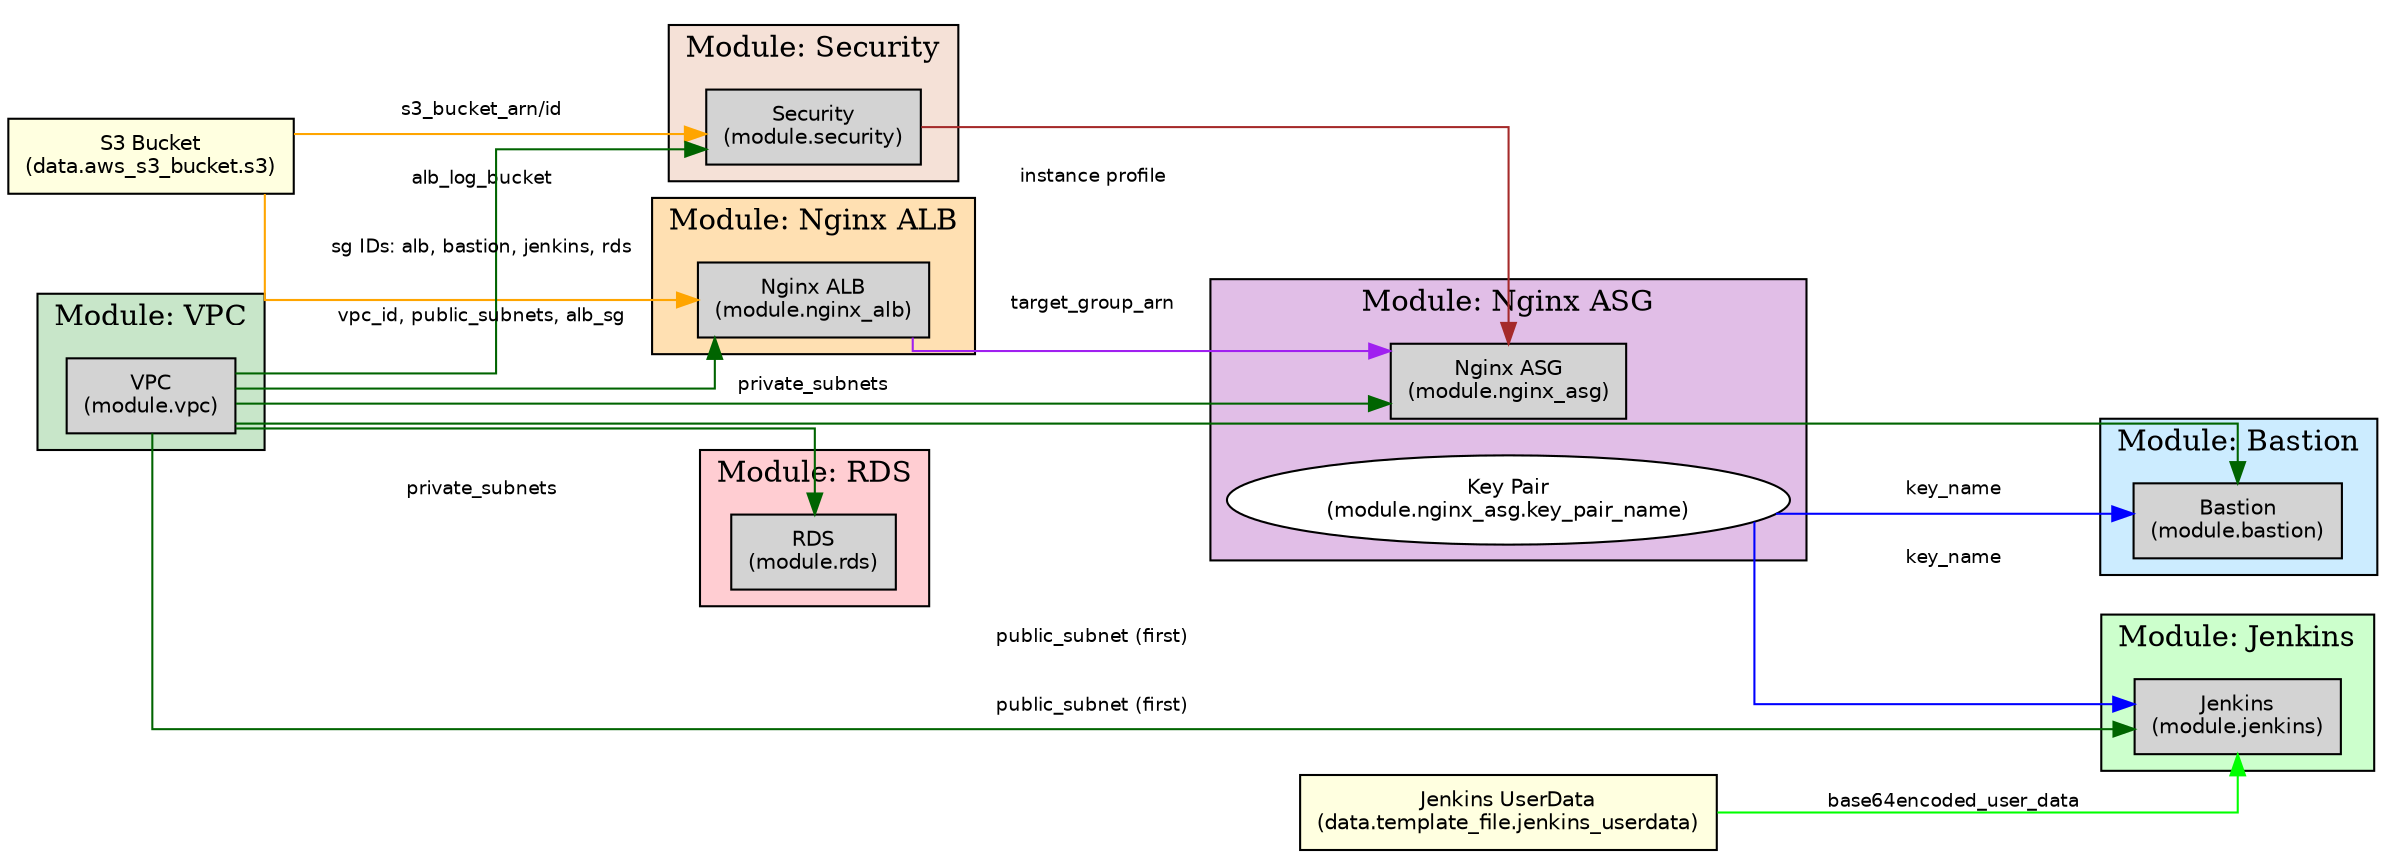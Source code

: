 digraph ProjectStructure {
  rankdir=LR;
  splines=ortho;
  concentrate=true;
  node [shape=box, style=filled, fontname="Helvetica", fontsize=10];
  edge [fontname="Helvetica", fontsize=9];

  // Global Nodes
  "S3 Bucket" [label="S3 Bucket\n(data.aws_s3_bucket.s3)", fillcolor=lightyellow];
  "Jenkins UserData" [label="Jenkins UserData\n(data.template_file.jenkins_userdata)", fillcolor=lightyellow];

  // VPC Module Cluster
  subgraph cluster_vpc {
    label="Module: VPC";
    style=filled;
    fillcolor="#C8E6C9";
    "VPC" [label="VPC\n(module.vpc)"];
  }

  // Security Module Cluster
  subgraph cluster_security {
    label="Module: Security";
    style=filled;
    fillcolor="#F5E1D7";
    "Security" [label="Security\n(module.security)"];
  }

  // Nginx ALB Module Cluster
  subgraph cluster_alb {
    label="Module: Nginx ALB";
    style=filled;
    fillcolor="#FFE0B2";
    "Nginx ALB" [label="Nginx ALB\n(module.nginx_alb)"];
  }

  // Nginx ASG Module Cluster
  subgraph cluster_asg {
    label="Module: Nginx ASG";
    style=filled;
    fillcolor="#E1BEE7";
    "Nginx ASG" [label="Nginx ASG\n(module.nginx_asg)"];
    "Key Pair" [label="Key Pair\n(module.nginx_asg.key_pair_name)", shape=ellipse, fillcolor=white];
  }

  // RDS Module Cluster
  subgraph cluster_rds {
    label="Module: RDS";
    style=filled;
    fillcolor="#FFCDD2";
    "RDS" [label="RDS\n(module.rds)"];
  }

  // Bastion Module Cluster
  subgraph cluster_bastion {
    label="Module: Bastion";
    style=filled;
    fillcolor="#CCECFF";
    "Bastion" [label="Bastion\n(module.bastion)"];
  }

  // Jenkins Module Cluster
  subgraph cluster_jenkins {
    label="Module: Jenkins";
    style=filled;
    fillcolor="#CCFFCC";
    "Jenkins" [label="Jenkins\n(module.jenkins)"];
  }

  // ---- Edges describing dependencies ----

  // VPC outputs connect to several modules
  "VPC" -> "Nginx ALB" [label="vpc_id, public_subnets, alb_sg", color=darkgreen];
  "VPC" -> "Nginx ASG" [label="private_subnets", color=darkgreen];
  "VPC" -> "RDS" [label="private_subnets", color=darkgreen];
  "VPC" -> "Bastion" [label="public_subnet (first)", color=darkgreen];
  "VPC" -> "Jenkins" [label="public_subnet (first)", color=darkgreen];
  "VPC" -> "Security" [label="sg IDs: alb, bastion, jenkins, rds", color=darkgreen];

  // S3 bucket data flows
  "S3 Bucket" -> "Nginx ALB" [label="alb_log_bucket", color=orange];
  "S3 Bucket" -> "Security" [label="s3_bucket_arn/id", color=orange];

  // ALB target group ARN flows into ASG
  "Nginx ALB" -> "Nginx ASG" [label="target_group_arn", color=purple];

  // Security module provides instance profile for ASG
  "Security" -> "Nginx ASG" [label="instance profile", color=brown];

  // ASG Key Pair is used by Bastion and Jenkins
  "Key Pair" -> "Bastion" [label="key_name", color=blue];
  "Key Pair" -> "Jenkins" [label="key_name", color=blue];

  // Jenkins uses user data
  "Jenkins UserData" -> "Jenkins" [label="base64encoded_user_data", color=green];
}
